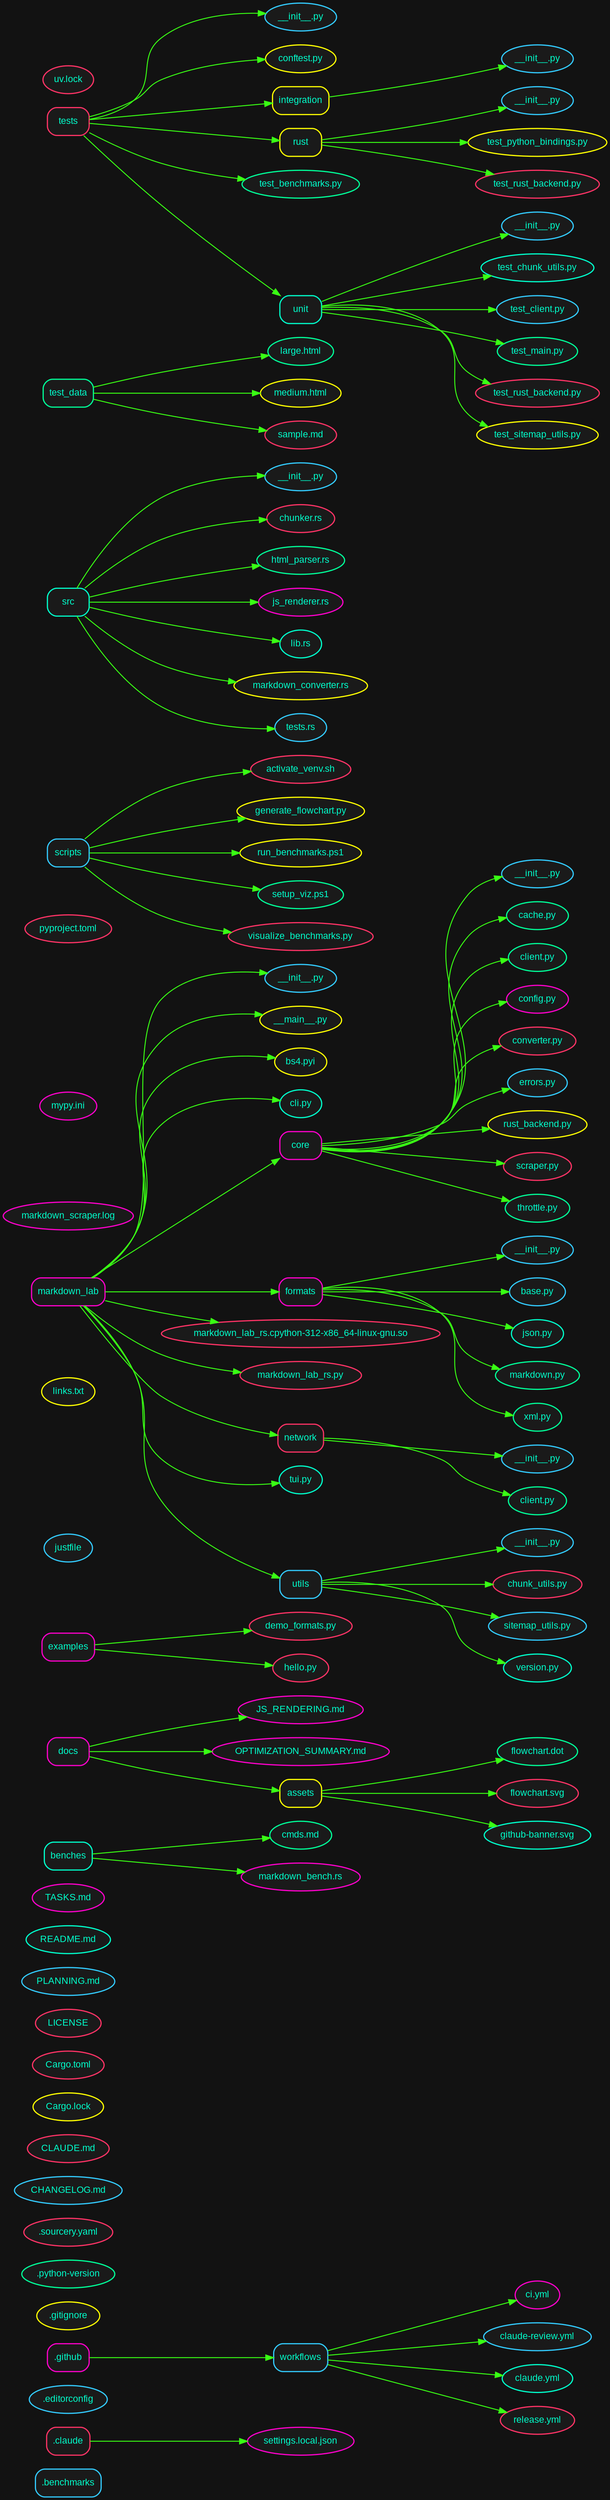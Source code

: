 digraph G {
rankdir=LR;
bgcolor="#121212";
fontname=Arial;
fontsize=12;
node [style="filled, rounded", fillcolor="#1a1a1a", fontcolor="#00ffcc", fontname=Arial, fontsize=12, penwidth=1.5, color="#00ff99"];
edge [color="#39ff14", penwidth=1.2];
node_3d62ae12f0 [label=".benchmarks", shape=box, color="#33ccff"];
node_467518a19e [label=".claude", shape=box, color="#ff3366"];
node_14e5cf306c [label="settings.local.json", shape=ellipse, color="#ff00cc"];
node_467518a19e -> node_14e5cf306c;
node_af079b80f5 [label=".editorconfig", shape=ellipse, color="#33ccff"];
node_35e8b7a6ac [label=".github", shape=box, color="#ff00cc"];
node_a144be26e0 [label="workflows", shape=box, color="#33ccff"];
node_35e8b7a6ac -> node_a144be26e0;
node_a49d9fc521 [label="ci.yml", shape=ellipse, color="#ff00cc"];
node_a144be26e0 -> node_a49d9fc521;
node_d5f2ffefaa [label="claude-review.yml", shape=ellipse, color="#33ccff"];
node_a144be26e0 -> node_d5f2ffefaa;
node_ad6be8d666 [label="claude.yml", shape=ellipse, color="#00ffcc"];
node_a144be26e0 -> node_ad6be8d666;
node_b49ba2bb07 [label="release.yml", shape=ellipse, color="#ff3366"];
node_a144be26e0 -> node_b49ba2bb07;
node_e9d56b68a6 [label=".gitignore", shape=ellipse, color="#ffff00"];
node_e8521e5bf7 [label=".python-version", shape=ellipse, color="#00ff99"];
node_b91e89f2fd [label=".sourcery.yaml", shape=ellipse, color="#ff3366"];
node_8dc75afabb [label="CHANGELOG.md", shape=ellipse, color="#33ccff"];
node_aa6d9c750e [label="CLAUDE.md", shape=ellipse, color="#ff3366"];
node_a0168d8347 [label="Cargo.lock", shape=ellipse, color="#ffff00"];
node_4055a66161 [label="Cargo.toml", shape=ellipse, color="#ff3366"];
node_e9a48316f2 [label="LICENSE", shape=ellipse, color="#ff3366"];
node_95121bb6e1 [label="PLANNING.md", shape=ellipse, color="#33ccff"];
node_459128c240 [label="README.md", shape=ellipse, color="#00ffcc"];
node_d33ab32e28 [label="TASKS.md", shape=ellipse, color="#ff00cc"];
node_cfa7c79608 [label="benches", shape=box, color="#00ffcc"];
node_4ffd221047 [label="cmds.md", shape=ellipse, color="#00ff99"];
node_cfa7c79608 -> node_4ffd221047;
node_576b42dc2d [label="markdown_bench.rs", shape=ellipse, color="#ff00cc"];
node_cfa7c79608 -> node_576b42dc2d;
node_4d65e4abea [label="docs", shape=box, color="#ff00cc"];
node_416378a5a8 [label="JS_RENDERING.md", shape=ellipse, color="#ff00cc"];
node_4d65e4abea -> node_416378a5a8;
node_aa2afdcd65 [label="OPTIMIZATION_SUMMARY.md", shape=ellipse, color="#ff00cc"];
node_4d65e4abea -> node_aa2afdcd65;
node_6100bc5dcf [label="assets", shape=box, color="#ffff00"];
node_4d65e4abea -> node_6100bc5dcf;
node_15f4e59153 [label="flowchart.dot", shape=ellipse, color="#00ff99"];
node_6100bc5dcf -> node_15f4e59153;
node_fd9af7d8da [label="flowchart.svg", shape=ellipse, color="#ff3366"];
node_6100bc5dcf -> node_fd9af7d8da;
node_4fa8709d22 [label="github-banner.svg", shape=ellipse, color="#00ffcc"];
node_6100bc5dcf -> node_4fa8709d22;
node_e337789358 [label="examples", shape=box, color="#ff00cc"];
node_76342ec165 [label="demo_formats.py", shape=ellipse, color="#ff3366"];
node_e337789358 -> node_76342ec165;
node_6c68849186 [label="hello.py", shape=ellipse, color="#ff3366"];
node_e337789358 -> node_6c68849186;
node_d62d6b2a3d [label="justfile", shape=ellipse, color="#33ccff"];
node_6c6998341e [label="links.txt", shape=ellipse, color="#ffff00"];
node_70d764e866 [label="markdown_lab", shape=box, color="#ff00cc"];
node_7b5ec80271 [label="__init__.py", shape=ellipse, color="#33ccff"];
node_70d764e866 -> node_7b5ec80271;
node_4cd92a87a6 [label="__main__.py", shape=ellipse, color="#ffff00"];
node_70d764e866 -> node_4cd92a87a6;
node_de82438d3f [label="bs4.pyi", shape=ellipse, color="#ffff00"];
node_70d764e866 -> node_de82438d3f;
node_174dd3241c [label="cli.py", shape=ellipse, color="#00ffcc"];
node_70d764e866 -> node_174dd3241c;
node_85c68f5f98 [label="core", shape=box, color="#ff00cc"];
node_70d764e866 -> node_85c68f5f98;
node_d5d6b4db47 [label="__init__.py", shape=ellipse, color="#33ccff"];
node_85c68f5f98 -> node_d5d6b4db47;
node_6b3698b8e8 [label="cache.py", shape=ellipse, color="#00ff99"];
node_85c68f5f98 -> node_6b3698b8e8;
node_5df535c486 [label="client.py", shape=ellipse, color="#00ff99"];
node_85c68f5f98 -> node_5df535c486;
node_baac22a5d8 [label="config.py", shape=ellipse, color="#ff00cc"];
node_85c68f5f98 -> node_baac22a5d8;
node_21cdbcd7e2 [label="converter.py", shape=ellipse, color="#ff3366"];
node_85c68f5f98 -> node_21cdbcd7e2;
node_a728cb106b [label="errors.py", shape=ellipse, color="#33ccff"];
node_85c68f5f98 -> node_a728cb106b;
node_76466f1498 [label="rust_backend.py", shape=ellipse, color="#ffff00"];
node_85c68f5f98 -> node_76466f1498;
node_627633f72e [label="scraper.py", shape=ellipse, color="#ff3366"];
node_85c68f5f98 -> node_627633f72e;
node_180c7344f3 [label="throttle.py", shape=ellipse, color="#00ff99"];
node_85c68f5f98 -> node_180c7344f3;
node_0bdb5d9321 [label="formats", shape=box, color="#ff00cc"];
node_70d764e866 -> node_0bdb5d9321;
node_3dbcf401a2 [label="__init__.py", shape=ellipse, color="#33ccff"];
node_0bdb5d9321 -> node_3dbcf401a2;
node_d840ac5772 [label="base.py", shape=ellipse, color="#33ccff"];
node_0bdb5d9321 -> node_d840ac5772;
node_07200a84de [label="json.py", shape=ellipse, color="#00ffcc"];
node_0bdb5d9321 -> node_07200a84de;
node_f4883ba3fa [label="markdown.py", shape=ellipse, color="#00ff99"];
node_0bdb5d9321 -> node_f4883ba3fa;
node_4334561de2 [label="xml.py", shape=ellipse, color="#00ff99"];
node_0bdb5d9321 -> node_4334561de2;
node_5dce1b45fb [label="markdown_lab_rs.cpython-312-x86_64-linux-gnu.so", shape=ellipse, color="#ff3366"];
node_70d764e866 -> node_5dce1b45fb;
node_a2ee023cbd [label="markdown_lab_rs.py", shape=ellipse, color="#ff3366"];
node_70d764e866 -> node_a2ee023cbd;
node_ede760ed9b [label="network", shape=box, color="#ff3366"];
node_70d764e866 -> node_ede760ed9b;
node_5c9f050d8a [label="__init__.py", shape=ellipse, color="#33ccff"];
node_ede760ed9b -> node_5c9f050d8a;
node_95d821d1e2 [label="client.py", shape=ellipse, color="#00ff99"];
node_ede760ed9b -> node_95d821d1e2;
node_443d1257cc [label="tui.py", shape=ellipse, color="#00ffcc"];
node_70d764e866 -> node_443d1257cc;
node_8be3ed259b [label="utils", shape=box, color="#33ccff"];
node_70d764e866 -> node_8be3ed259b;
node_ca956d992c [label="__init__.py", shape=ellipse, color="#33ccff"];
node_8be3ed259b -> node_ca956d992c;
node_6137040cb7 [label="chunk_utils.py", shape=ellipse, color="#ff3366"];
node_8be3ed259b -> node_6137040cb7;
node_954a6f1b8e [label="sitemap_utils.py", shape=ellipse, color="#33ccff"];
node_8be3ed259b -> node_954a6f1b8e;
node_e46fba803d [label="version.py", shape=ellipse, color="#00ffcc"];
node_8be3ed259b -> node_e46fba803d;
node_3efafe5caa [label="markdown_scraper.log", shape=ellipse, color="#ff00cc"];
node_84ed877175 [label="mypy.ini", shape=ellipse, color="#ff00cc"];
node_2f86431690 [label="pyproject.toml", shape=ellipse, color="#ff3366"];
node_9fbd97f08e [label="scripts", shape=box, color="#33ccff"];
node_5ec383631c [label="activate_venv.sh", shape=ellipse, color="#ff3366"];
node_9fbd97f08e -> node_5ec383631c;
node_e0bff0d918 [label="generate_flowchart.py", shape=ellipse, color="#ffff00"];
node_9fbd97f08e -> node_e0bff0d918;
node_d290bb486f [label="run_benchmarks.ps1", shape=ellipse, color="#ffff00"];
node_9fbd97f08e -> node_d290bb486f;
node_b34dee8ad2 [label="setup_viz.ps1", shape=ellipse, color="#00ff99"];
node_9fbd97f08e -> node_b34dee8ad2;
node_f5e6ff376d [label="visualize_benchmarks.py", shape=ellipse, color="#ff3366"];
node_9fbd97f08e -> node_f5e6ff376d;
node_d3d090ba1d [label="src", shape=box, color="#00ffcc"];
node_0560f60fdf [label="__init__.py", shape=ellipse, color="#33ccff"];
node_d3d090ba1d -> node_0560f60fdf;
node_f136e3770e [label="chunker.rs", shape=ellipse, color="#ff3366"];
node_d3d090ba1d -> node_f136e3770e;
node_de1eaf6169 [label="html_parser.rs", shape=ellipse, color="#00ff99"];
node_d3d090ba1d -> node_de1eaf6169;
node_6483f19f84 [label="js_renderer.rs", shape=ellipse, color="#ff00cc"];
node_d3d090ba1d -> node_6483f19f84;
node_8f953d0b78 [label="lib.rs", shape=ellipse, color="#00ffcc"];
node_d3d090ba1d -> node_8f953d0b78;
node_79ecd83ee3 [label="markdown_converter.rs", shape=ellipse, color="#ffff00"];
node_d3d090ba1d -> node_79ecd83ee3;
node_fb2469ac23 [label="tests.rs", shape=ellipse, color="#33ccff"];
node_d3d090ba1d -> node_fb2469ac23;
node_2f779de849 [label="test_data", shape=box, color="#00ff99"];
node_fcfa16c390 [label="large.html", shape=ellipse, color="#00ff99"];
node_2f779de849 -> node_fcfa16c390;
node_8f0a8723e2 [label="medium.html", shape=ellipse, color="#ffff00"];
node_2f779de849 -> node_8f0a8723e2;
node_e5a2846628 [label="sample.md", shape=ellipse, color="#ff3366"];
node_2f779de849 -> node_e5a2846628;
node_4ff55b19df [label="tests", shape=box, color="#ff3366"];
node_7f35565eeb [label="__init__.py", shape=ellipse, color="#33ccff"];
node_4ff55b19df -> node_7f35565eeb;
node_646d7e7561 [label="conftest.py", shape=ellipse, color="#ffff00"];
node_4ff55b19df -> node_646d7e7561;
node_c0f296526d [label="integration", shape=box, color="#ffff00"];
node_4ff55b19df -> node_c0f296526d;
node_8c8b656f99 [label="__init__.py", shape=ellipse, color="#33ccff"];
node_c0f296526d -> node_8c8b656f99;
node_eb682eb3dd [label="rust", shape=box, color="#ffff00"];
node_4ff55b19df -> node_eb682eb3dd;
node_4864edc2e5 [label="__init__.py", shape=ellipse, color="#33ccff"];
node_eb682eb3dd -> node_4864edc2e5;
node_3d68ef6ec5 [label="test_python_bindings.py", shape=ellipse, color="#ffff00"];
node_eb682eb3dd -> node_3d68ef6ec5;
node_ce925a8bae [label="test_rust_backend.py", shape=ellipse, color="#ff3366"];
node_eb682eb3dd -> node_ce925a8bae;
node_6dded23a6e [label="test_benchmarks.py", shape=ellipse, color="#00ff99"];
node_4ff55b19df -> node_6dded23a6e;
node_f1d99b36a6 [label="unit", shape=box, color="#00ffcc"];
node_4ff55b19df -> node_f1d99b36a6;
node_16a0b972f0 [label="__init__.py", shape=ellipse, color="#33ccff"];
node_f1d99b36a6 -> node_16a0b972f0;
node_c0297d932b [label="test_chunk_utils.py", shape=ellipse, color="#00ffcc"];
node_f1d99b36a6 -> node_c0297d932b;
node_4ffb80bfbb [label="test_client.py", shape=ellipse, color="#33ccff"];
node_f1d99b36a6 -> node_4ffb80bfbb;
node_1228c829f5 [label="test_main.py", shape=ellipse, color="#00ff99"];
node_f1d99b36a6 -> node_1228c829f5;
node_d28f6a6762 [label="test_rust_backend.py", shape=ellipse, color="#ff3366"];
node_f1d99b36a6 -> node_d28f6a6762;
node_e3229149ed [label="test_sitemap_utils.py", shape=ellipse, color="#ffff00"];
node_f1d99b36a6 -> node_e3229149ed;
node_912781a4c2 [label="uv.lock", shape=ellipse, color="#ff3366"];
}
